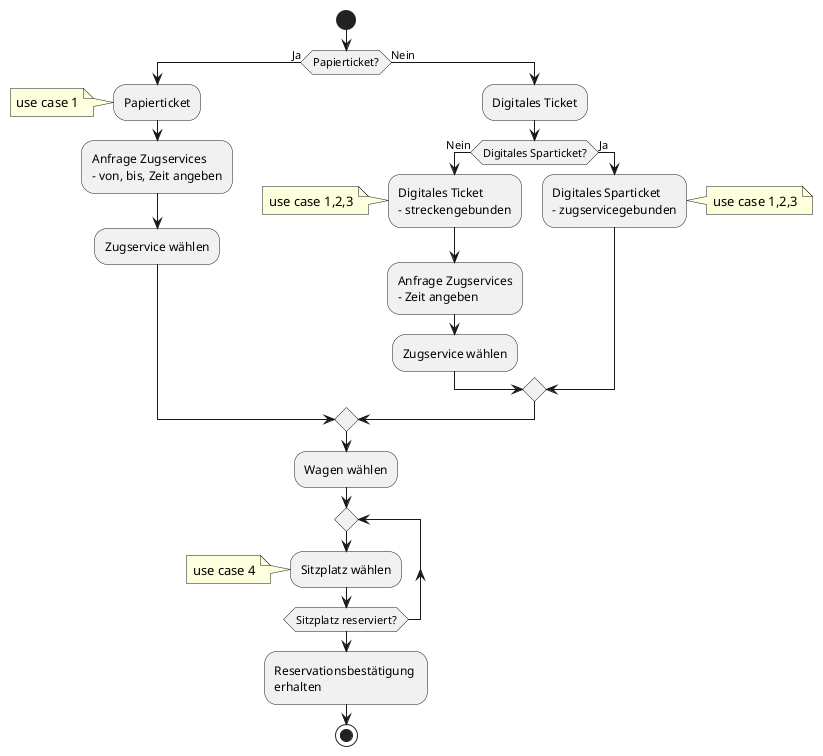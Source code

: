 @startuml
start
if (Papierticket?) then (Ja)
  :Papierticket;
  note left
    use case 1
  end note
  :Anfrage Zugservices
  - von, bis, Zeit angeben;
  :Zugservice wählen;
else (Nein)
  :Digitales Ticket;
  if (Digitales Sparticket?) then (Nein)
     :Digitales Ticket
     - streckengebunden;
     note left
       use case 1,2,3
     end note
     :Anfrage Zugservices
     - Zeit angeben;
     :Zugservice wählen;
   else (Ja)
     :Digitales Sparticket
     - zugservicegebunden;
     note right
        use case 1,2,3
     end note
   endif
endif
   :Wagen wählen;
repeat
    :Sitzplatz wählen;
    note left
        use case 4
    end note
repeat while (Sitzplatz reserviert?)
:Reservationsbestätigung \nerhalten;
stop
@enduml